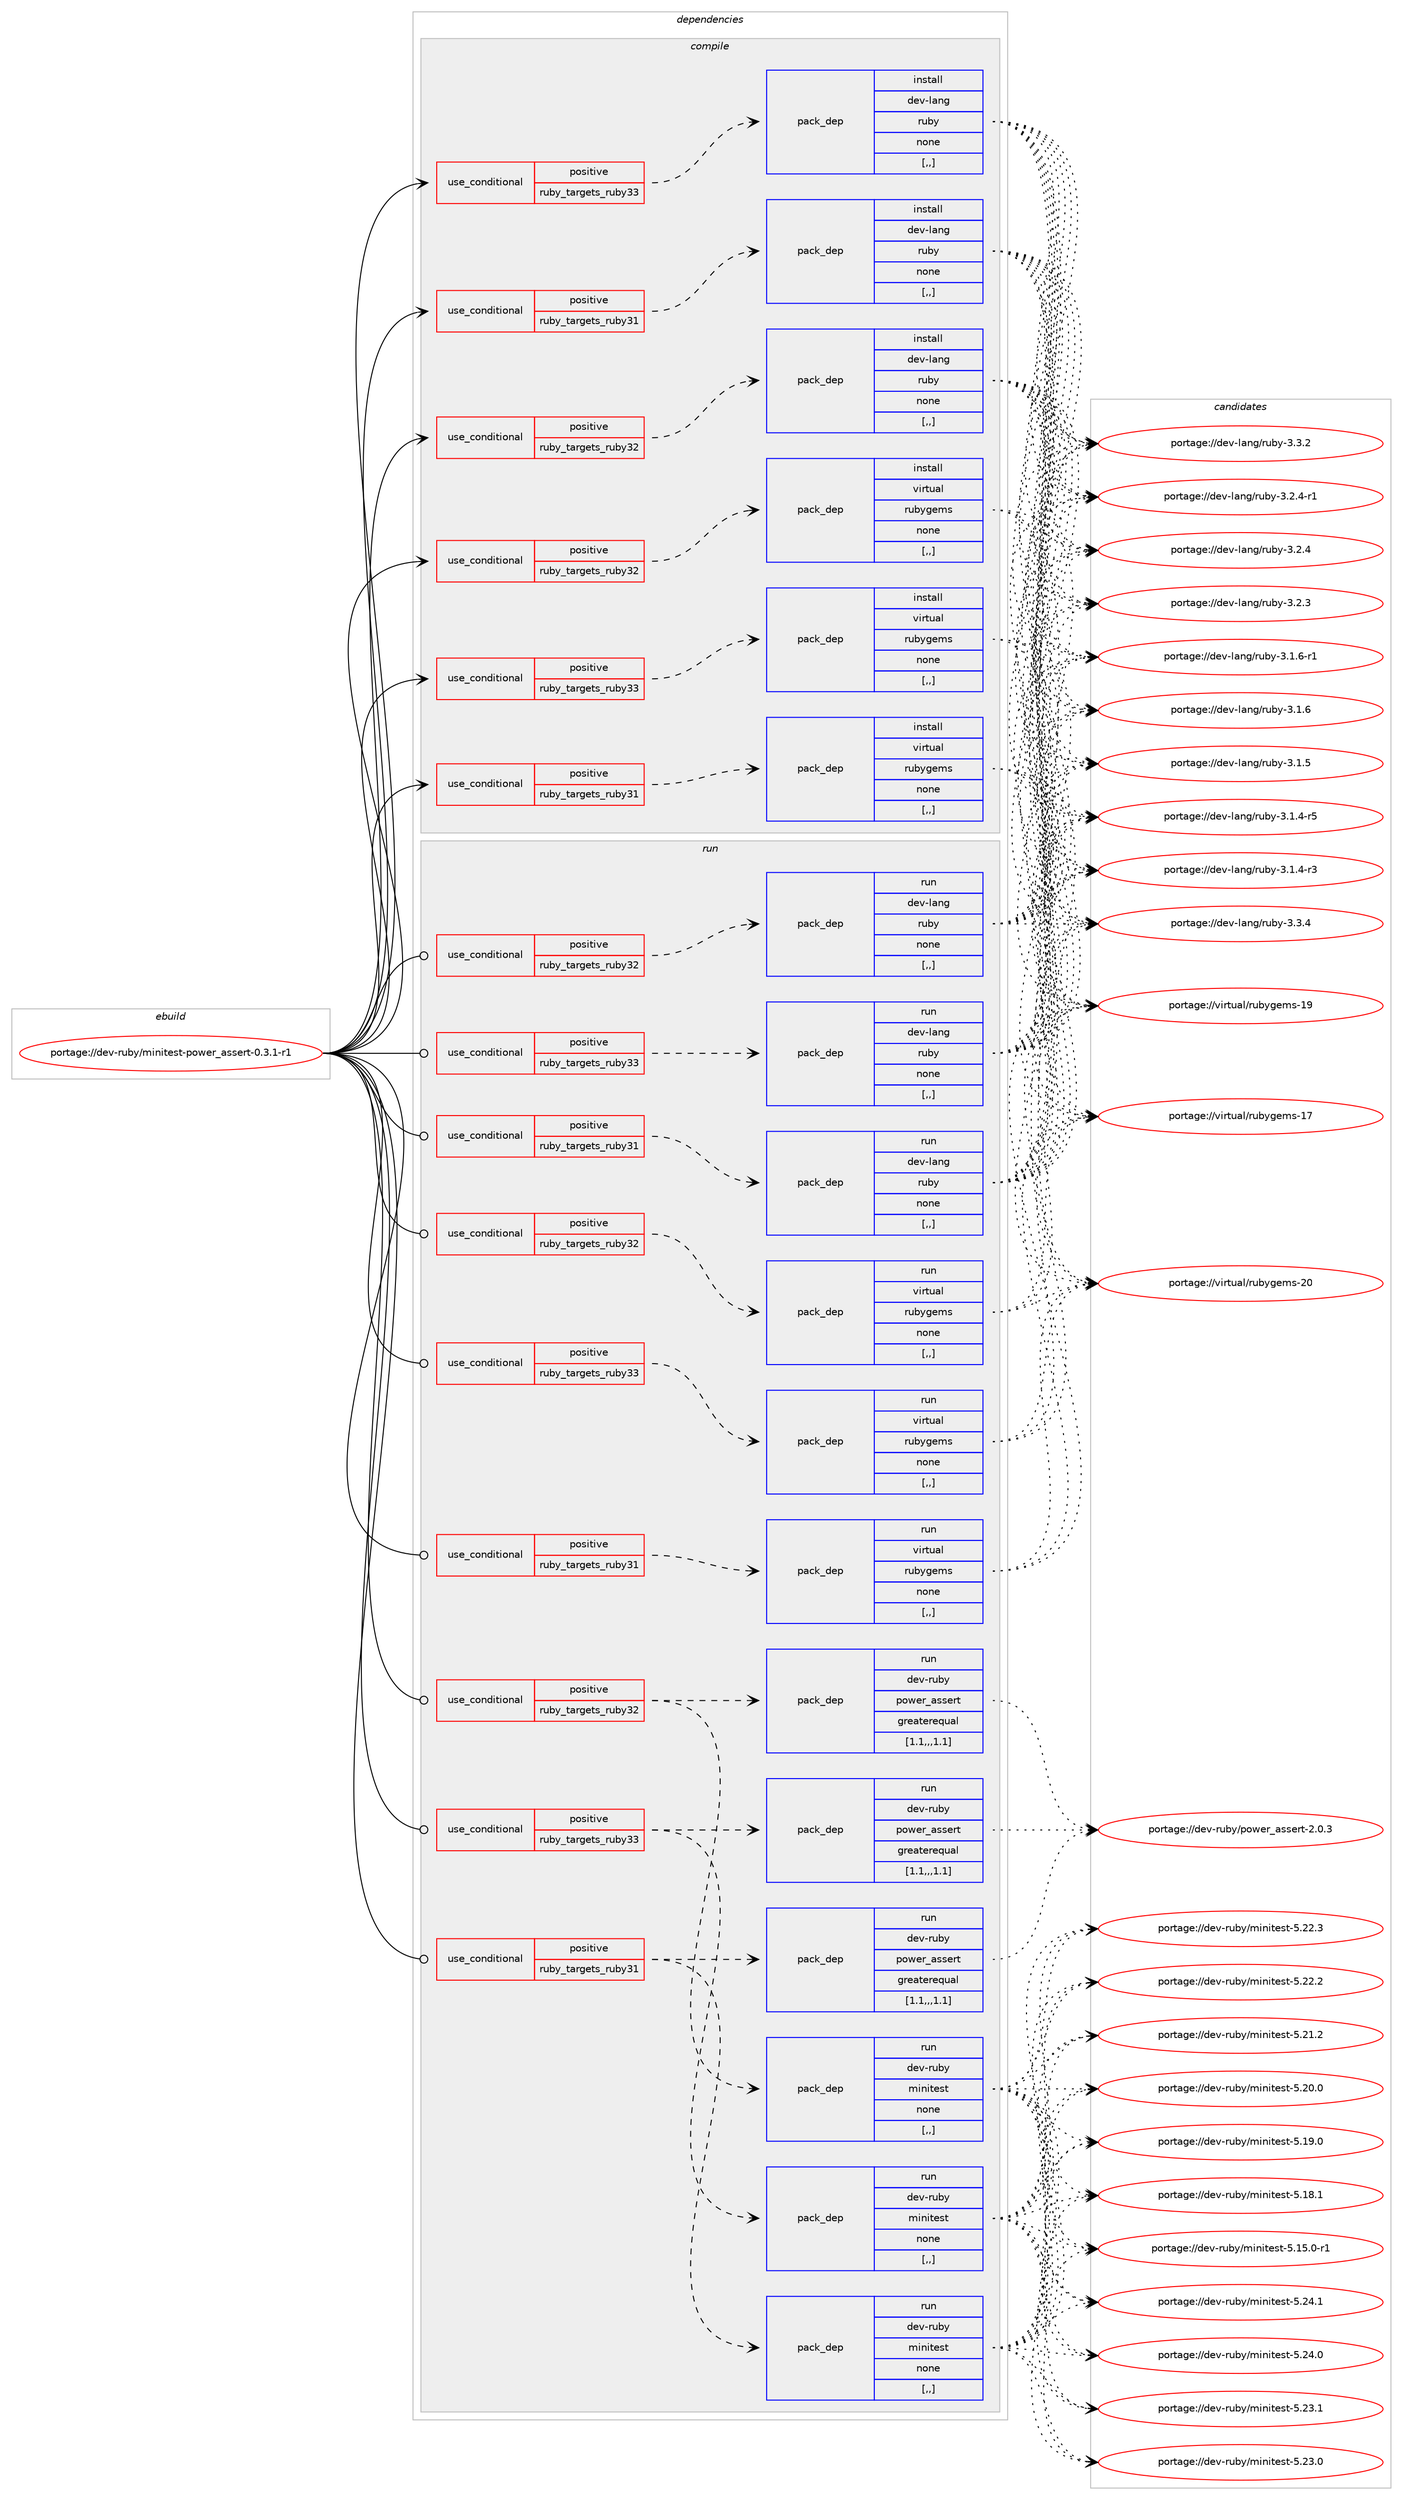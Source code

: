 digraph prolog {

# *************
# Graph options
# *************

newrank=true;
concentrate=true;
compound=true;
graph [rankdir=LR,fontname=Helvetica,fontsize=10,ranksep=1.5];#, ranksep=2.5, nodesep=0.2];
edge  [arrowhead=vee];
node  [fontname=Helvetica,fontsize=10];

# **********
# The ebuild
# **********

subgraph cluster_leftcol {
color=gray;
rank=same;
label=<<i>ebuild</i>>;
id [label="portage://dev-ruby/minitest-power_assert-0.3.1-r1", color=red, width=4, href="../dev-ruby/minitest-power_assert-0.3.1-r1.svg"];
}

# ****************
# The dependencies
# ****************

subgraph cluster_midcol {
color=gray;
label=<<i>dependencies</i>>;
subgraph cluster_compile {
fillcolor="#eeeeee";
style=filled;
label=<<i>compile</i>>;
subgraph cond50639 {
dependency189873 [label=<<TABLE BORDER="0" CELLBORDER="1" CELLSPACING="0" CELLPADDING="4"><TR><TD ROWSPAN="3" CELLPADDING="10">use_conditional</TD></TR><TR><TD>positive</TD></TR><TR><TD>ruby_targets_ruby31</TD></TR></TABLE>>, shape=none, color=red];
subgraph pack137905 {
dependency189874 [label=<<TABLE BORDER="0" CELLBORDER="1" CELLSPACING="0" CELLPADDING="4" WIDTH="220"><TR><TD ROWSPAN="6" CELLPADDING="30">pack_dep</TD></TR><TR><TD WIDTH="110">install</TD></TR><TR><TD>dev-lang</TD></TR><TR><TD>ruby</TD></TR><TR><TD>none</TD></TR><TR><TD>[,,]</TD></TR></TABLE>>, shape=none, color=blue];
}
dependency189873:e -> dependency189874:w [weight=20,style="dashed",arrowhead="vee"];
}
id:e -> dependency189873:w [weight=20,style="solid",arrowhead="vee"];
subgraph cond50640 {
dependency189875 [label=<<TABLE BORDER="0" CELLBORDER="1" CELLSPACING="0" CELLPADDING="4"><TR><TD ROWSPAN="3" CELLPADDING="10">use_conditional</TD></TR><TR><TD>positive</TD></TR><TR><TD>ruby_targets_ruby31</TD></TR></TABLE>>, shape=none, color=red];
subgraph pack137906 {
dependency189876 [label=<<TABLE BORDER="0" CELLBORDER="1" CELLSPACING="0" CELLPADDING="4" WIDTH="220"><TR><TD ROWSPAN="6" CELLPADDING="30">pack_dep</TD></TR><TR><TD WIDTH="110">install</TD></TR><TR><TD>virtual</TD></TR><TR><TD>rubygems</TD></TR><TR><TD>none</TD></TR><TR><TD>[,,]</TD></TR></TABLE>>, shape=none, color=blue];
}
dependency189875:e -> dependency189876:w [weight=20,style="dashed",arrowhead="vee"];
}
id:e -> dependency189875:w [weight=20,style="solid",arrowhead="vee"];
subgraph cond50641 {
dependency189877 [label=<<TABLE BORDER="0" CELLBORDER="1" CELLSPACING="0" CELLPADDING="4"><TR><TD ROWSPAN="3" CELLPADDING="10">use_conditional</TD></TR><TR><TD>positive</TD></TR><TR><TD>ruby_targets_ruby32</TD></TR></TABLE>>, shape=none, color=red];
subgraph pack137907 {
dependency189878 [label=<<TABLE BORDER="0" CELLBORDER="1" CELLSPACING="0" CELLPADDING="4" WIDTH="220"><TR><TD ROWSPAN="6" CELLPADDING="30">pack_dep</TD></TR><TR><TD WIDTH="110">install</TD></TR><TR><TD>dev-lang</TD></TR><TR><TD>ruby</TD></TR><TR><TD>none</TD></TR><TR><TD>[,,]</TD></TR></TABLE>>, shape=none, color=blue];
}
dependency189877:e -> dependency189878:w [weight=20,style="dashed",arrowhead="vee"];
}
id:e -> dependency189877:w [weight=20,style="solid",arrowhead="vee"];
subgraph cond50642 {
dependency189879 [label=<<TABLE BORDER="0" CELLBORDER="1" CELLSPACING="0" CELLPADDING="4"><TR><TD ROWSPAN="3" CELLPADDING="10">use_conditional</TD></TR><TR><TD>positive</TD></TR><TR><TD>ruby_targets_ruby32</TD></TR></TABLE>>, shape=none, color=red];
subgraph pack137908 {
dependency189880 [label=<<TABLE BORDER="0" CELLBORDER="1" CELLSPACING="0" CELLPADDING="4" WIDTH="220"><TR><TD ROWSPAN="6" CELLPADDING="30">pack_dep</TD></TR><TR><TD WIDTH="110">install</TD></TR><TR><TD>virtual</TD></TR><TR><TD>rubygems</TD></TR><TR><TD>none</TD></TR><TR><TD>[,,]</TD></TR></TABLE>>, shape=none, color=blue];
}
dependency189879:e -> dependency189880:w [weight=20,style="dashed",arrowhead="vee"];
}
id:e -> dependency189879:w [weight=20,style="solid",arrowhead="vee"];
subgraph cond50643 {
dependency189881 [label=<<TABLE BORDER="0" CELLBORDER="1" CELLSPACING="0" CELLPADDING="4"><TR><TD ROWSPAN="3" CELLPADDING="10">use_conditional</TD></TR><TR><TD>positive</TD></TR><TR><TD>ruby_targets_ruby33</TD></TR></TABLE>>, shape=none, color=red];
subgraph pack137909 {
dependency189882 [label=<<TABLE BORDER="0" CELLBORDER="1" CELLSPACING="0" CELLPADDING="4" WIDTH="220"><TR><TD ROWSPAN="6" CELLPADDING="30">pack_dep</TD></TR><TR><TD WIDTH="110">install</TD></TR><TR><TD>dev-lang</TD></TR><TR><TD>ruby</TD></TR><TR><TD>none</TD></TR><TR><TD>[,,]</TD></TR></TABLE>>, shape=none, color=blue];
}
dependency189881:e -> dependency189882:w [weight=20,style="dashed",arrowhead="vee"];
}
id:e -> dependency189881:w [weight=20,style="solid",arrowhead="vee"];
subgraph cond50644 {
dependency189883 [label=<<TABLE BORDER="0" CELLBORDER="1" CELLSPACING="0" CELLPADDING="4"><TR><TD ROWSPAN="3" CELLPADDING="10">use_conditional</TD></TR><TR><TD>positive</TD></TR><TR><TD>ruby_targets_ruby33</TD></TR></TABLE>>, shape=none, color=red];
subgraph pack137910 {
dependency189884 [label=<<TABLE BORDER="0" CELLBORDER="1" CELLSPACING="0" CELLPADDING="4" WIDTH="220"><TR><TD ROWSPAN="6" CELLPADDING="30">pack_dep</TD></TR><TR><TD WIDTH="110">install</TD></TR><TR><TD>virtual</TD></TR><TR><TD>rubygems</TD></TR><TR><TD>none</TD></TR><TR><TD>[,,]</TD></TR></TABLE>>, shape=none, color=blue];
}
dependency189883:e -> dependency189884:w [weight=20,style="dashed",arrowhead="vee"];
}
id:e -> dependency189883:w [weight=20,style="solid",arrowhead="vee"];
}
subgraph cluster_compileandrun {
fillcolor="#eeeeee";
style=filled;
label=<<i>compile and run</i>>;
}
subgraph cluster_run {
fillcolor="#eeeeee";
style=filled;
label=<<i>run</i>>;
subgraph cond50645 {
dependency189885 [label=<<TABLE BORDER="0" CELLBORDER="1" CELLSPACING="0" CELLPADDING="4"><TR><TD ROWSPAN="3" CELLPADDING="10">use_conditional</TD></TR><TR><TD>positive</TD></TR><TR><TD>ruby_targets_ruby31</TD></TR></TABLE>>, shape=none, color=red];
subgraph pack137911 {
dependency189886 [label=<<TABLE BORDER="0" CELLBORDER="1" CELLSPACING="0" CELLPADDING="4" WIDTH="220"><TR><TD ROWSPAN="6" CELLPADDING="30">pack_dep</TD></TR><TR><TD WIDTH="110">run</TD></TR><TR><TD>dev-lang</TD></TR><TR><TD>ruby</TD></TR><TR><TD>none</TD></TR><TR><TD>[,,]</TD></TR></TABLE>>, shape=none, color=blue];
}
dependency189885:e -> dependency189886:w [weight=20,style="dashed",arrowhead="vee"];
}
id:e -> dependency189885:w [weight=20,style="solid",arrowhead="odot"];
subgraph cond50646 {
dependency189887 [label=<<TABLE BORDER="0" CELLBORDER="1" CELLSPACING="0" CELLPADDING="4"><TR><TD ROWSPAN="3" CELLPADDING="10">use_conditional</TD></TR><TR><TD>positive</TD></TR><TR><TD>ruby_targets_ruby31</TD></TR></TABLE>>, shape=none, color=red];
subgraph pack137912 {
dependency189888 [label=<<TABLE BORDER="0" CELLBORDER="1" CELLSPACING="0" CELLPADDING="4" WIDTH="220"><TR><TD ROWSPAN="6" CELLPADDING="30">pack_dep</TD></TR><TR><TD WIDTH="110">run</TD></TR><TR><TD>dev-ruby</TD></TR><TR><TD>minitest</TD></TR><TR><TD>none</TD></TR><TR><TD>[,,]</TD></TR></TABLE>>, shape=none, color=blue];
}
dependency189887:e -> dependency189888:w [weight=20,style="dashed",arrowhead="vee"];
subgraph pack137913 {
dependency189889 [label=<<TABLE BORDER="0" CELLBORDER="1" CELLSPACING="0" CELLPADDING="4" WIDTH="220"><TR><TD ROWSPAN="6" CELLPADDING="30">pack_dep</TD></TR><TR><TD WIDTH="110">run</TD></TR><TR><TD>dev-ruby</TD></TR><TR><TD>power_assert</TD></TR><TR><TD>greaterequal</TD></TR><TR><TD>[1.1,,,1.1]</TD></TR></TABLE>>, shape=none, color=blue];
}
dependency189887:e -> dependency189889:w [weight=20,style="dashed",arrowhead="vee"];
}
id:e -> dependency189887:w [weight=20,style="solid",arrowhead="odot"];
subgraph cond50647 {
dependency189890 [label=<<TABLE BORDER="0" CELLBORDER="1" CELLSPACING="0" CELLPADDING="4"><TR><TD ROWSPAN="3" CELLPADDING="10">use_conditional</TD></TR><TR><TD>positive</TD></TR><TR><TD>ruby_targets_ruby31</TD></TR></TABLE>>, shape=none, color=red];
subgraph pack137914 {
dependency189891 [label=<<TABLE BORDER="0" CELLBORDER="1" CELLSPACING="0" CELLPADDING="4" WIDTH="220"><TR><TD ROWSPAN="6" CELLPADDING="30">pack_dep</TD></TR><TR><TD WIDTH="110">run</TD></TR><TR><TD>virtual</TD></TR><TR><TD>rubygems</TD></TR><TR><TD>none</TD></TR><TR><TD>[,,]</TD></TR></TABLE>>, shape=none, color=blue];
}
dependency189890:e -> dependency189891:w [weight=20,style="dashed",arrowhead="vee"];
}
id:e -> dependency189890:w [weight=20,style="solid",arrowhead="odot"];
subgraph cond50648 {
dependency189892 [label=<<TABLE BORDER="0" CELLBORDER="1" CELLSPACING="0" CELLPADDING="4"><TR><TD ROWSPAN="3" CELLPADDING="10">use_conditional</TD></TR><TR><TD>positive</TD></TR><TR><TD>ruby_targets_ruby32</TD></TR></TABLE>>, shape=none, color=red];
subgraph pack137915 {
dependency189893 [label=<<TABLE BORDER="0" CELLBORDER="1" CELLSPACING="0" CELLPADDING="4" WIDTH="220"><TR><TD ROWSPAN="6" CELLPADDING="30">pack_dep</TD></TR><TR><TD WIDTH="110">run</TD></TR><TR><TD>dev-lang</TD></TR><TR><TD>ruby</TD></TR><TR><TD>none</TD></TR><TR><TD>[,,]</TD></TR></TABLE>>, shape=none, color=blue];
}
dependency189892:e -> dependency189893:w [weight=20,style="dashed",arrowhead="vee"];
}
id:e -> dependency189892:w [weight=20,style="solid",arrowhead="odot"];
subgraph cond50649 {
dependency189894 [label=<<TABLE BORDER="0" CELLBORDER="1" CELLSPACING="0" CELLPADDING="4"><TR><TD ROWSPAN="3" CELLPADDING="10">use_conditional</TD></TR><TR><TD>positive</TD></TR><TR><TD>ruby_targets_ruby32</TD></TR></TABLE>>, shape=none, color=red];
subgraph pack137916 {
dependency189895 [label=<<TABLE BORDER="0" CELLBORDER="1" CELLSPACING="0" CELLPADDING="4" WIDTH="220"><TR><TD ROWSPAN="6" CELLPADDING="30">pack_dep</TD></TR><TR><TD WIDTH="110">run</TD></TR><TR><TD>dev-ruby</TD></TR><TR><TD>minitest</TD></TR><TR><TD>none</TD></TR><TR><TD>[,,]</TD></TR></TABLE>>, shape=none, color=blue];
}
dependency189894:e -> dependency189895:w [weight=20,style="dashed",arrowhead="vee"];
subgraph pack137917 {
dependency189896 [label=<<TABLE BORDER="0" CELLBORDER="1" CELLSPACING="0" CELLPADDING="4" WIDTH="220"><TR><TD ROWSPAN="6" CELLPADDING="30">pack_dep</TD></TR><TR><TD WIDTH="110">run</TD></TR><TR><TD>dev-ruby</TD></TR><TR><TD>power_assert</TD></TR><TR><TD>greaterequal</TD></TR><TR><TD>[1.1,,,1.1]</TD></TR></TABLE>>, shape=none, color=blue];
}
dependency189894:e -> dependency189896:w [weight=20,style="dashed",arrowhead="vee"];
}
id:e -> dependency189894:w [weight=20,style="solid",arrowhead="odot"];
subgraph cond50650 {
dependency189897 [label=<<TABLE BORDER="0" CELLBORDER="1" CELLSPACING="0" CELLPADDING="4"><TR><TD ROWSPAN="3" CELLPADDING="10">use_conditional</TD></TR><TR><TD>positive</TD></TR><TR><TD>ruby_targets_ruby32</TD></TR></TABLE>>, shape=none, color=red];
subgraph pack137918 {
dependency189898 [label=<<TABLE BORDER="0" CELLBORDER="1" CELLSPACING="0" CELLPADDING="4" WIDTH="220"><TR><TD ROWSPAN="6" CELLPADDING="30">pack_dep</TD></TR><TR><TD WIDTH="110">run</TD></TR><TR><TD>virtual</TD></TR><TR><TD>rubygems</TD></TR><TR><TD>none</TD></TR><TR><TD>[,,]</TD></TR></TABLE>>, shape=none, color=blue];
}
dependency189897:e -> dependency189898:w [weight=20,style="dashed",arrowhead="vee"];
}
id:e -> dependency189897:w [weight=20,style="solid",arrowhead="odot"];
subgraph cond50651 {
dependency189899 [label=<<TABLE BORDER="0" CELLBORDER="1" CELLSPACING="0" CELLPADDING="4"><TR><TD ROWSPAN="3" CELLPADDING="10">use_conditional</TD></TR><TR><TD>positive</TD></TR><TR><TD>ruby_targets_ruby33</TD></TR></TABLE>>, shape=none, color=red];
subgraph pack137919 {
dependency189900 [label=<<TABLE BORDER="0" CELLBORDER="1" CELLSPACING="0" CELLPADDING="4" WIDTH="220"><TR><TD ROWSPAN="6" CELLPADDING="30">pack_dep</TD></TR><TR><TD WIDTH="110">run</TD></TR><TR><TD>dev-lang</TD></TR><TR><TD>ruby</TD></TR><TR><TD>none</TD></TR><TR><TD>[,,]</TD></TR></TABLE>>, shape=none, color=blue];
}
dependency189899:e -> dependency189900:w [weight=20,style="dashed",arrowhead="vee"];
}
id:e -> dependency189899:w [weight=20,style="solid",arrowhead="odot"];
subgraph cond50652 {
dependency189901 [label=<<TABLE BORDER="0" CELLBORDER="1" CELLSPACING="0" CELLPADDING="4"><TR><TD ROWSPAN="3" CELLPADDING="10">use_conditional</TD></TR><TR><TD>positive</TD></TR><TR><TD>ruby_targets_ruby33</TD></TR></TABLE>>, shape=none, color=red];
subgraph pack137920 {
dependency189902 [label=<<TABLE BORDER="0" CELLBORDER="1" CELLSPACING="0" CELLPADDING="4" WIDTH="220"><TR><TD ROWSPAN="6" CELLPADDING="30">pack_dep</TD></TR><TR><TD WIDTH="110">run</TD></TR><TR><TD>dev-ruby</TD></TR><TR><TD>minitest</TD></TR><TR><TD>none</TD></TR><TR><TD>[,,]</TD></TR></TABLE>>, shape=none, color=blue];
}
dependency189901:e -> dependency189902:w [weight=20,style="dashed",arrowhead="vee"];
subgraph pack137921 {
dependency189903 [label=<<TABLE BORDER="0" CELLBORDER="1" CELLSPACING="0" CELLPADDING="4" WIDTH="220"><TR><TD ROWSPAN="6" CELLPADDING="30">pack_dep</TD></TR><TR><TD WIDTH="110">run</TD></TR><TR><TD>dev-ruby</TD></TR><TR><TD>power_assert</TD></TR><TR><TD>greaterequal</TD></TR><TR><TD>[1.1,,,1.1]</TD></TR></TABLE>>, shape=none, color=blue];
}
dependency189901:e -> dependency189903:w [weight=20,style="dashed",arrowhead="vee"];
}
id:e -> dependency189901:w [weight=20,style="solid",arrowhead="odot"];
subgraph cond50653 {
dependency189904 [label=<<TABLE BORDER="0" CELLBORDER="1" CELLSPACING="0" CELLPADDING="4"><TR><TD ROWSPAN="3" CELLPADDING="10">use_conditional</TD></TR><TR><TD>positive</TD></TR><TR><TD>ruby_targets_ruby33</TD></TR></TABLE>>, shape=none, color=red];
subgraph pack137922 {
dependency189905 [label=<<TABLE BORDER="0" CELLBORDER="1" CELLSPACING="0" CELLPADDING="4" WIDTH="220"><TR><TD ROWSPAN="6" CELLPADDING="30">pack_dep</TD></TR><TR><TD WIDTH="110">run</TD></TR><TR><TD>virtual</TD></TR><TR><TD>rubygems</TD></TR><TR><TD>none</TD></TR><TR><TD>[,,]</TD></TR></TABLE>>, shape=none, color=blue];
}
dependency189904:e -> dependency189905:w [weight=20,style="dashed",arrowhead="vee"];
}
id:e -> dependency189904:w [weight=20,style="solid",arrowhead="odot"];
}
}

# **************
# The candidates
# **************

subgraph cluster_choices {
rank=same;
color=gray;
label=<<i>candidates</i>>;

subgraph choice137905 {
color=black;
nodesep=1;
choice10010111845108971101034711411798121455146514652 [label="portage://dev-lang/ruby-3.3.4", color=red, width=4,href="../dev-lang/ruby-3.3.4.svg"];
choice10010111845108971101034711411798121455146514650 [label="portage://dev-lang/ruby-3.3.2", color=red, width=4,href="../dev-lang/ruby-3.3.2.svg"];
choice100101118451089711010347114117981214551465046524511449 [label="portage://dev-lang/ruby-3.2.4-r1", color=red, width=4,href="../dev-lang/ruby-3.2.4-r1.svg"];
choice10010111845108971101034711411798121455146504652 [label="portage://dev-lang/ruby-3.2.4", color=red, width=4,href="../dev-lang/ruby-3.2.4.svg"];
choice10010111845108971101034711411798121455146504651 [label="portage://dev-lang/ruby-3.2.3", color=red, width=4,href="../dev-lang/ruby-3.2.3.svg"];
choice100101118451089711010347114117981214551464946544511449 [label="portage://dev-lang/ruby-3.1.6-r1", color=red, width=4,href="../dev-lang/ruby-3.1.6-r1.svg"];
choice10010111845108971101034711411798121455146494654 [label="portage://dev-lang/ruby-3.1.6", color=red, width=4,href="../dev-lang/ruby-3.1.6.svg"];
choice10010111845108971101034711411798121455146494653 [label="portage://dev-lang/ruby-3.1.5", color=red, width=4,href="../dev-lang/ruby-3.1.5.svg"];
choice100101118451089711010347114117981214551464946524511453 [label="portage://dev-lang/ruby-3.1.4-r5", color=red, width=4,href="../dev-lang/ruby-3.1.4-r5.svg"];
choice100101118451089711010347114117981214551464946524511451 [label="portage://dev-lang/ruby-3.1.4-r3", color=red, width=4,href="../dev-lang/ruby-3.1.4-r3.svg"];
dependency189874:e -> choice10010111845108971101034711411798121455146514652:w [style=dotted,weight="100"];
dependency189874:e -> choice10010111845108971101034711411798121455146514650:w [style=dotted,weight="100"];
dependency189874:e -> choice100101118451089711010347114117981214551465046524511449:w [style=dotted,weight="100"];
dependency189874:e -> choice10010111845108971101034711411798121455146504652:w [style=dotted,weight="100"];
dependency189874:e -> choice10010111845108971101034711411798121455146504651:w [style=dotted,weight="100"];
dependency189874:e -> choice100101118451089711010347114117981214551464946544511449:w [style=dotted,weight="100"];
dependency189874:e -> choice10010111845108971101034711411798121455146494654:w [style=dotted,weight="100"];
dependency189874:e -> choice10010111845108971101034711411798121455146494653:w [style=dotted,weight="100"];
dependency189874:e -> choice100101118451089711010347114117981214551464946524511453:w [style=dotted,weight="100"];
dependency189874:e -> choice100101118451089711010347114117981214551464946524511451:w [style=dotted,weight="100"];
}
subgraph choice137906 {
color=black;
nodesep=1;
choice118105114116117971084711411798121103101109115455048 [label="portage://virtual/rubygems-20", color=red, width=4,href="../virtual/rubygems-20.svg"];
choice118105114116117971084711411798121103101109115454957 [label="portage://virtual/rubygems-19", color=red, width=4,href="../virtual/rubygems-19.svg"];
choice118105114116117971084711411798121103101109115454955 [label="portage://virtual/rubygems-17", color=red, width=4,href="../virtual/rubygems-17.svg"];
dependency189876:e -> choice118105114116117971084711411798121103101109115455048:w [style=dotted,weight="100"];
dependency189876:e -> choice118105114116117971084711411798121103101109115454957:w [style=dotted,weight="100"];
dependency189876:e -> choice118105114116117971084711411798121103101109115454955:w [style=dotted,weight="100"];
}
subgraph choice137907 {
color=black;
nodesep=1;
choice10010111845108971101034711411798121455146514652 [label="portage://dev-lang/ruby-3.3.4", color=red, width=4,href="../dev-lang/ruby-3.3.4.svg"];
choice10010111845108971101034711411798121455146514650 [label="portage://dev-lang/ruby-3.3.2", color=red, width=4,href="../dev-lang/ruby-3.3.2.svg"];
choice100101118451089711010347114117981214551465046524511449 [label="portage://dev-lang/ruby-3.2.4-r1", color=red, width=4,href="../dev-lang/ruby-3.2.4-r1.svg"];
choice10010111845108971101034711411798121455146504652 [label="portage://dev-lang/ruby-3.2.4", color=red, width=4,href="../dev-lang/ruby-3.2.4.svg"];
choice10010111845108971101034711411798121455146504651 [label="portage://dev-lang/ruby-3.2.3", color=red, width=4,href="../dev-lang/ruby-3.2.3.svg"];
choice100101118451089711010347114117981214551464946544511449 [label="portage://dev-lang/ruby-3.1.6-r1", color=red, width=4,href="../dev-lang/ruby-3.1.6-r1.svg"];
choice10010111845108971101034711411798121455146494654 [label="portage://dev-lang/ruby-3.1.6", color=red, width=4,href="../dev-lang/ruby-3.1.6.svg"];
choice10010111845108971101034711411798121455146494653 [label="portage://dev-lang/ruby-3.1.5", color=red, width=4,href="../dev-lang/ruby-3.1.5.svg"];
choice100101118451089711010347114117981214551464946524511453 [label="portage://dev-lang/ruby-3.1.4-r5", color=red, width=4,href="../dev-lang/ruby-3.1.4-r5.svg"];
choice100101118451089711010347114117981214551464946524511451 [label="portage://dev-lang/ruby-3.1.4-r3", color=red, width=4,href="../dev-lang/ruby-3.1.4-r3.svg"];
dependency189878:e -> choice10010111845108971101034711411798121455146514652:w [style=dotted,weight="100"];
dependency189878:e -> choice10010111845108971101034711411798121455146514650:w [style=dotted,weight="100"];
dependency189878:e -> choice100101118451089711010347114117981214551465046524511449:w [style=dotted,weight="100"];
dependency189878:e -> choice10010111845108971101034711411798121455146504652:w [style=dotted,weight="100"];
dependency189878:e -> choice10010111845108971101034711411798121455146504651:w [style=dotted,weight="100"];
dependency189878:e -> choice100101118451089711010347114117981214551464946544511449:w [style=dotted,weight="100"];
dependency189878:e -> choice10010111845108971101034711411798121455146494654:w [style=dotted,weight="100"];
dependency189878:e -> choice10010111845108971101034711411798121455146494653:w [style=dotted,weight="100"];
dependency189878:e -> choice100101118451089711010347114117981214551464946524511453:w [style=dotted,weight="100"];
dependency189878:e -> choice100101118451089711010347114117981214551464946524511451:w [style=dotted,weight="100"];
}
subgraph choice137908 {
color=black;
nodesep=1;
choice118105114116117971084711411798121103101109115455048 [label="portage://virtual/rubygems-20", color=red, width=4,href="../virtual/rubygems-20.svg"];
choice118105114116117971084711411798121103101109115454957 [label="portage://virtual/rubygems-19", color=red, width=4,href="../virtual/rubygems-19.svg"];
choice118105114116117971084711411798121103101109115454955 [label="portage://virtual/rubygems-17", color=red, width=4,href="../virtual/rubygems-17.svg"];
dependency189880:e -> choice118105114116117971084711411798121103101109115455048:w [style=dotted,weight="100"];
dependency189880:e -> choice118105114116117971084711411798121103101109115454957:w [style=dotted,weight="100"];
dependency189880:e -> choice118105114116117971084711411798121103101109115454955:w [style=dotted,weight="100"];
}
subgraph choice137909 {
color=black;
nodesep=1;
choice10010111845108971101034711411798121455146514652 [label="portage://dev-lang/ruby-3.3.4", color=red, width=4,href="../dev-lang/ruby-3.3.4.svg"];
choice10010111845108971101034711411798121455146514650 [label="portage://dev-lang/ruby-3.3.2", color=red, width=4,href="../dev-lang/ruby-3.3.2.svg"];
choice100101118451089711010347114117981214551465046524511449 [label="portage://dev-lang/ruby-3.2.4-r1", color=red, width=4,href="../dev-lang/ruby-3.2.4-r1.svg"];
choice10010111845108971101034711411798121455146504652 [label="portage://dev-lang/ruby-3.2.4", color=red, width=4,href="../dev-lang/ruby-3.2.4.svg"];
choice10010111845108971101034711411798121455146504651 [label="portage://dev-lang/ruby-3.2.3", color=red, width=4,href="../dev-lang/ruby-3.2.3.svg"];
choice100101118451089711010347114117981214551464946544511449 [label="portage://dev-lang/ruby-3.1.6-r1", color=red, width=4,href="../dev-lang/ruby-3.1.6-r1.svg"];
choice10010111845108971101034711411798121455146494654 [label="portage://dev-lang/ruby-3.1.6", color=red, width=4,href="../dev-lang/ruby-3.1.6.svg"];
choice10010111845108971101034711411798121455146494653 [label="portage://dev-lang/ruby-3.1.5", color=red, width=4,href="../dev-lang/ruby-3.1.5.svg"];
choice100101118451089711010347114117981214551464946524511453 [label="portage://dev-lang/ruby-3.1.4-r5", color=red, width=4,href="../dev-lang/ruby-3.1.4-r5.svg"];
choice100101118451089711010347114117981214551464946524511451 [label="portage://dev-lang/ruby-3.1.4-r3", color=red, width=4,href="../dev-lang/ruby-3.1.4-r3.svg"];
dependency189882:e -> choice10010111845108971101034711411798121455146514652:w [style=dotted,weight="100"];
dependency189882:e -> choice10010111845108971101034711411798121455146514650:w [style=dotted,weight="100"];
dependency189882:e -> choice100101118451089711010347114117981214551465046524511449:w [style=dotted,weight="100"];
dependency189882:e -> choice10010111845108971101034711411798121455146504652:w [style=dotted,weight="100"];
dependency189882:e -> choice10010111845108971101034711411798121455146504651:w [style=dotted,weight="100"];
dependency189882:e -> choice100101118451089711010347114117981214551464946544511449:w [style=dotted,weight="100"];
dependency189882:e -> choice10010111845108971101034711411798121455146494654:w [style=dotted,weight="100"];
dependency189882:e -> choice10010111845108971101034711411798121455146494653:w [style=dotted,weight="100"];
dependency189882:e -> choice100101118451089711010347114117981214551464946524511453:w [style=dotted,weight="100"];
dependency189882:e -> choice100101118451089711010347114117981214551464946524511451:w [style=dotted,weight="100"];
}
subgraph choice137910 {
color=black;
nodesep=1;
choice118105114116117971084711411798121103101109115455048 [label="portage://virtual/rubygems-20", color=red, width=4,href="../virtual/rubygems-20.svg"];
choice118105114116117971084711411798121103101109115454957 [label="portage://virtual/rubygems-19", color=red, width=4,href="../virtual/rubygems-19.svg"];
choice118105114116117971084711411798121103101109115454955 [label="portage://virtual/rubygems-17", color=red, width=4,href="../virtual/rubygems-17.svg"];
dependency189884:e -> choice118105114116117971084711411798121103101109115455048:w [style=dotted,weight="100"];
dependency189884:e -> choice118105114116117971084711411798121103101109115454957:w [style=dotted,weight="100"];
dependency189884:e -> choice118105114116117971084711411798121103101109115454955:w [style=dotted,weight="100"];
}
subgraph choice137911 {
color=black;
nodesep=1;
choice10010111845108971101034711411798121455146514652 [label="portage://dev-lang/ruby-3.3.4", color=red, width=4,href="../dev-lang/ruby-3.3.4.svg"];
choice10010111845108971101034711411798121455146514650 [label="portage://dev-lang/ruby-3.3.2", color=red, width=4,href="../dev-lang/ruby-3.3.2.svg"];
choice100101118451089711010347114117981214551465046524511449 [label="portage://dev-lang/ruby-3.2.4-r1", color=red, width=4,href="../dev-lang/ruby-3.2.4-r1.svg"];
choice10010111845108971101034711411798121455146504652 [label="portage://dev-lang/ruby-3.2.4", color=red, width=4,href="../dev-lang/ruby-3.2.4.svg"];
choice10010111845108971101034711411798121455146504651 [label="portage://dev-lang/ruby-3.2.3", color=red, width=4,href="../dev-lang/ruby-3.2.3.svg"];
choice100101118451089711010347114117981214551464946544511449 [label="portage://dev-lang/ruby-3.1.6-r1", color=red, width=4,href="../dev-lang/ruby-3.1.6-r1.svg"];
choice10010111845108971101034711411798121455146494654 [label="portage://dev-lang/ruby-3.1.6", color=red, width=4,href="../dev-lang/ruby-3.1.6.svg"];
choice10010111845108971101034711411798121455146494653 [label="portage://dev-lang/ruby-3.1.5", color=red, width=4,href="../dev-lang/ruby-3.1.5.svg"];
choice100101118451089711010347114117981214551464946524511453 [label="portage://dev-lang/ruby-3.1.4-r5", color=red, width=4,href="../dev-lang/ruby-3.1.4-r5.svg"];
choice100101118451089711010347114117981214551464946524511451 [label="portage://dev-lang/ruby-3.1.4-r3", color=red, width=4,href="../dev-lang/ruby-3.1.4-r3.svg"];
dependency189886:e -> choice10010111845108971101034711411798121455146514652:w [style=dotted,weight="100"];
dependency189886:e -> choice10010111845108971101034711411798121455146514650:w [style=dotted,weight="100"];
dependency189886:e -> choice100101118451089711010347114117981214551465046524511449:w [style=dotted,weight="100"];
dependency189886:e -> choice10010111845108971101034711411798121455146504652:w [style=dotted,weight="100"];
dependency189886:e -> choice10010111845108971101034711411798121455146504651:w [style=dotted,weight="100"];
dependency189886:e -> choice100101118451089711010347114117981214551464946544511449:w [style=dotted,weight="100"];
dependency189886:e -> choice10010111845108971101034711411798121455146494654:w [style=dotted,weight="100"];
dependency189886:e -> choice10010111845108971101034711411798121455146494653:w [style=dotted,weight="100"];
dependency189886:e -> choice100101118451089711010347114117981214551464946524511453:w [style=dotted,weight="100"];
dependency189886:e -> choice100101118451089711010347114117981214551464946524511451:w [style=dotted,weight="100"];
}
subgraph choice137912 {
color=black;
nodesep=1;
choice10010111845114117981214710910511010511610111511645534650524649 [label="portage://dev-ruby/minitest-5.24.1", color=red, width=4,href="../dev-ruby/minitest-5.24.1.svg"];
choice10010111845114117981214710910511010511610111511645534650524648 [label="portage://dev-ruby/minitest-5.24.0", color=red, width=4,href="../dev-ruby/minitest-5.24.0.svg"];
choice10010111845114117981214710910511010511610111511645534650514649 [label="portage://dev-ruby/minitest-5.23.1", color=red, width=4,href="../dev-ruby/minitest-5.23.1.svg"];
choice10010111845114117981214710910511010511610111511645534650514648 [label="portage://dev-ruby/minitest-5.23.0", color=red, width=4,href="../dev-ruby/minitest-5.23.0.svg"];
choice10010111845114117981214710910511010511610111511645534650504651 [label="portage://dev-ruby/minitest-5.22.3", color=red, width=4,href="../dev-ruby/minitest-5.22.3.svg"];
choice10010111845114117981214710910511010511610111511645534650504650 [label="portage://dev-ruby/minitest-5.22.2", color=red, width=4,href="../dev-ruby/minitest-5.22.2.svg"];
choice10010111845114117981214710910511010511610111511645534650494650 [label="portage://dev-ruby/minitest-5.21.2", color=red, width=4,href="../dev-ruby/minitest-5.21.2.svg"];
choice10010111845114117981214710910511010511610111511645534650484648 [label="portage://dev-ruby/minitest-5.20.0", color=red, width=4,href="../dev-ruby/minitest-5.20.0.svg"];
choice10010111845114117981214710910511010511610111511645534649574648 [label="portage://dev-ruby/minitest-5.19.0", color=red, width=4,href="../dev-ruby/minitest-5.19.0.svg"];
choice10010111845114117981214710910511010511610111511645534649564649 [label="portage://dev-ruby/minitest-5.18.1", color=red, width=4,href="../dev-ruby/minitest-5.18.1.svg"];
choice100101118451141179812147109105110105116101115116455346495346484511449 [label="portage://dev-ruby/minitest-5.15.0-r1", color=red, width=4,href="../dev-ruby/minitest-5.15.0-r1.svg"];
dependency189888:e -> choice10010111845114117981214710910511010511610111511645534650524649:w [style=dotted,weight="100"];
dependency189888:e -> choice10010111845114117981214710910511010511610111511645534650524648:w [style=dotted,weight="100"];
dependency189888:e -> choice10010111845114117981214710910511010511610111511645534650514649:w [style=dotted,weight="100"];
dependency189888:e -> choice10010111845114117981214710910511010511610111511645534650514648:w [style=dotted,weight="100"];
dependency189888:e -> choice10010111845114117981214710910511010511610111511645534650504651:w [style=dotted,weight="100"];
dependency189888:e -> choice10010111845114117981214710910511010511610111511645534650504650:w [style=dotted,weight="100"];
dependency189888:e -> choice10010111845114117981214710910511010511610111511645534650494650:w [style=dotted,weight="100"];
dependency189888:e -> choice10010111845114117981214710910511010511610111511645534650484648:w [style=dotted,weight="100"];
dependency189888:e -> choice10010111845114117981214710910511010511610111511645534649574648:w [style=dotted,weight="100"];
dependency189888:e -> choice10010111845114117981214710910511010511610111511645534649564649:w [style=dotted,weight="100"];
dependency189888:e -> choice100101118451141179812147109105110105116101115116455346495346484511449:w [style=dotted,weight="100"];
}
subgraph choice137913 {
color=black;
nodesep=1;
choice1001011184511411798121471121111191011149597115115101114116455046484651 [label="portage://dev-ruby/power_assert-2.0.3", color=red, width=4,href="../dev-ruby/power_assert-2.0.3.svg"];
dependency189889:e -> choice1001011184511411798121471121111191011149597115115101114116455046484651:w [style=dotted,weight="100"];
}
subgraph choice137914 {
color=black;
nodesep=1;
choice118105114116117971084711411798121103101109115455048 [label="portage://virtual/rubygems-20", color=red, width=4,href="../virtual/rubygems-20.svg"];
choice118105114116117971084711411798121103101109115454957 [label="portage://virtual/rubygems-19", color=red, width=4,href="../virtual/rubygems-19.svg"];
choice118105114116117971084711411798121103101109115454955 [label="portage://virtual/rubygems-17", color=red, width=4,href="../virtual/rubygems-17.svg"];
dependency189891:e -> choice118105114116117971084711411798121103101109115455048:w [style=dotted,weight="100"];
dependency189891:e -> choice118105114116117971084711411798121103101109115454957:w [style=dotted,weight="100"];
dependency189891:e -> choice118105114116117971084711411798121103101109115454955:w [style=dotted,weight="100"];
}
subgraph choice137915 {
color=black;
nodesep=1;
choice10010111845108971101034711411798121455146514652 [label="portage://dev-lang/ruby-3.3.4", color=red, width=4,href="../dev-lang/ruby-3.3.4.svg"];
choice10010111845108971101034711411798121455146514650 [label="portage://dev-lang/ruby-3.3.2", color=red, width=4,href="../dev-lang/ruby-3.3.2.svg"];
choice100101118451089711010347114117981214551465046524511449 [label="portage://dev-lang/ruby-3.2.4-r1", color=red, width=4,href="../dev-lang/ruby-3.2.4-r1.svg"];
choice10010111845108971101034711411798121455146504652 [label="portage://dev-lang/ruby-3.2.4", color=red, width=4,href="../dev-lang/ruby-3.2.4.svg"];
choice10010111845108971101034711411798121455146504651 [label="portage://dev-lang/ruby-3.2.3", color=red, width=4,href="../dev-lang/ruby-3.2.3.svg"];
choice100101118451089711010347114117981214551464946544511449 [label="portage://dev-lang/ruby-3.1.6-r1", color=red, width=4,href="../dev-lang/ruby-3.1.6-r1.svg"];
choice10010111845108971101034711411798121455146494654 [label="portage://dev-lang/ruby-3.1.6", color=red, width=4,href="../dev-lang/ruby-3.1.6.svg"];
choice10010111845108971101034711411798121455146494653 [label="portage://dev-lang/ruby-3.1.5", color=red, width=4,href="../dev-lang/ruby-3.1.5.svg"];
choice100101118451089711010347114117981214551464946524511453 [label="portage://dev-lang/ruby-3.1.4-r5", color=red, width=4,href="../dev-lang/ruby-3.1.4-r5.svg"];
choice100101118451089711010347114117981214551464946524511451 [label="portage://dev-lang/ruby-3.1.4-r3", color=red, width=4,href="../dev-lang/ruby-3.1.4-r3.svg"];
dependency189893:e -> choice10010111845108971101034711411798121455146514652:w [style=dotted,weight="100"];
dependency189893:e -> choice10010111845108971101034711411798121455146514650:w [style=dotted,weight="100"];
dependency189893:e -> choice100101118451089711010347114117981214551465046524511449:w [style=dotted,weight="100"];
dependency189893:e -> choice10010111845108971101034711411798121455146504652:w [style=dotted,weight="100"];
dependency189893:e -> choice10010111845108971101034711411798121455146504651:w [style=dotted,weight="100"];
dependency189893:e -> choice100101118451089711010347114117981214551464946544511449:w [style=dotted,weight="100"];
dependency189893:e -> choice10010111845108971101034711411798121455146494654:w [style=dotted,weight="100"];
dependency189893:e -> choice10010111845108971101034711411798121455146494653:w [style=dotted,weight="100"];
dependency189893:e -> choice100101118451089711010347114117981214551464946524511453:w [style=dotted,weight="100"];
dependency189893:e -> choice100101118451089711010347114117981214551464946524511451:w [style=dotted,weight="100"];
}
subgraph choice137916 {
color=black;
nodesep=1;
choice10010111845114117981214710910511010511610111511645534650524649 [label="portage://dev-ruby/minitest-5.24.1", color=red, width=4,href="../dev-ruby/minitest-5.24.1.svg"];
choice10010111845114117981214710910511010511610111511645534650524648 [label="portage://dev-ruby/minitest-5.24.0", color=red, width=4,href="../dev-ruby/minitest-5.24.0.svg"];
choice10010111845114117981214710910511010511610111511645534650514649 [label="portage://dev-ruby/minitest-5.23.1", color=red, width=4,href="../dev-ruby/minitest-5.23.1.svg"];
choice10010111845114117981214710910511010511610111511645534650514648 [label="portage://dev-ruby/minitest-5.23.0", color=red, width=4,href="../dev-ruby/minitest-5.23.0.svg"];
choice10010111845114117981214710910511010511610111511645534650504651 [label="portage://dev-ruby/minitest-5.22.3", color=red, width=4,href="../dev-ruby/minitest-5.22.3.svg"];
choice10010111845114117981214710910511010511610111511645534650504650 [label="portage://dev-ruby/minitest-5.22.2", color=red, width=4,href="../dev-ruby/minitest-5.22.2.svg"];
choice10010111845114117981214710910511010511610111511645534650494650 [label="portage://dev-ruby/minitest-5.21.2", color=red, width=4,href="../dev-ruby/minitest-5.21.2.svg"];
choice10010111845114117981214710910511010511610111511645534650484648 [label="portage://dev-ruby/minitest-5.20.0", color=red, width=4,href="../dev-ruby/minitest-5.20.0.svg"];
choice10010111845114117981214710910511010511610111511645534649574648 [label="portage://dev-ruby/minitest-5.19.0", color=red, width=4,href="../dev-ruby/minitest-5.19.0.svg"];
choice10010111845114117981214710910511010511610111511645534649564649 [label="portage://dev-ruby/minitest-5.18.1", color=red, width=4,href="../dev-ruby/minitest-5.18.1.svg"];
choice100101118451141179812147109105110105116101115116455346495346484511449 [label="portage://dev-ruby/minitest-5.15.0-r1", color=red, width=4,href="../dev-ruby/minitest-5.15.0-r1.svg"];
dependency189895:e -> choice10010111845114117981214710910511010511610111511645534650524649:w [style=dotted,weight="100"];
dependency189895:e -> choice10010111845114117981214710910511010511610111511645534650524648:w [style=dotted,weight="100"];
dependency189895:e -> choice10010111845114117981214710910511010511610111511645534650514649:w [style=dotted,weight="100"];
dependency189895:e -> choice10010111845114117981214710910511010511610111511645534650514648:w [style=dotted,weight="100"];
dependency189895:e -> choice10010111845114117981214710910511010511610111511645534650504651:w [style=dotted,weight="100"];
dependency189895:e -> choice10010111845114117981214710910511010511610111511645534650504650:w [style=dotted,weight="100"];
dependency189895:e -> choice10010111845114117981214710910511010511610111511645534650494650:w [style=dotted,weight="100"];
dependency189895:e -> choice10010111845114117981214710910511010511610111511645534650484648:w [style=dotted,weight="100"];
dependency189895:e -> choice10010111845114117981214710910511010511610111511645534649574648:w [style=dotted,weight="100"];
dependency189895:e -> choice10010111845114117981214710910511010511610111511645534649564649:w [style=dotted,weight="100"];
dependency189895:e -> choice100101118451141179812147109105110105116101115116455346495346484511449:w [style=dotted,weight="100"];
}
subgraph choice137917 {
color=black;
nodesep=1;
choice1001011184511411798121471121111191011149597115115101114116455046484651 [label="portage://dev-ruby/power_assert-2.0.3", color=red, width=4,href="../dev-ruby/power_assert-2.0.3.svg"];
dependency189896:e -> choice1001011184511411798121471121111191011149597115115101114116455046484651:w [style=dotted,weight="100"];
}
subgraph choice137918 {
color=black;
nodesep=1;
choice118105114116117971084711411798121103101109115455048 [label="portage://virtual/rubygems-20", color=red, width=4,href="../virtual/rubygems-20.svg"];
choice118105114116117971084711411798121103101109115454957 [label="portage://virtual/rubygems-19", color=red, width=4,href="../virtual/rubygems-19.svg"];
choice118105114116117971084711411798121103101109115454955 [label="portage://virtual/rubygems-17", color=red, width=4,href="../virtual/rubygems-17.svg"];
dependency189898:e -> choice118105114116117971084711411798121103101109115455048:w [style=dotted,weight="100"];
dependency189898:e -> choice118105114116117971084711411798121103101109115454957:w [style=dotted,weight="100"];
dependency189898:e -> choice118105114116117971084711411798121103101109115454955:w [style=dotted,weight="100"];
}
subgraph choice137919 {
color=black;
nodesep=1;
choice10010111845108971101034711411798121455146514652 [label="portage://dev-lang/ruby-3.3.4", color=red, width=4,href="../dev-lang/ruby-3.3.4.svg"];
choice10010111845108971101034711411798121455146514650 [label="portage://dev-lang/ruby-3.3.2", color=red, width=4,href="../dev-lang/ruby-3.3.2.svg"];
choice100101118451089711010347114117981214551465046524511449 [label="portage://dev-lang/ruby-3.2.4-r1", color=red, width=4,href="../dev-lang/ruby-3.2.4-r1.svg"];
choice10010111845108971101034711411798121455146504652 [label="portage://dev-lang/ruby-3.2.4", color=red, width=4,href="../dev-lang/ruby-3.2.4.svg"];
choice10010111845108971101034711411798121455146504651 [label="portage://dev-lang/ruby-3.2.3", color=red, width=4,href="../dev-lang/ruby-3.2.3.svg"];
choice100101118451089711010347114117981214551464946544511449 [label="portage://dev-lang/ruby-3.1.6-r1", color=red, width=4,href="../dev-lang/ruby-3.1.6-r1.svg"];
choice10010111845108971101034711411798121455146494654 [label="portage://dev-lang/ruby-3.1.6", color=red, width=4,href="../dev-lang/ruby-3.1.6.svg"];
choice10010111845108971101034711411798121455146494653 [label="portage://dev-lang/ruby-3.1.5", color=red, width=4,href="../dev-lang/ruby-3.1.5.svg"];
choice100101118451089711010347114117981214551464946524511453 [label="portage://dev-lang/ruby-3.1.4-r5", color=red, width=4,href="../dev-lang/ruby-3.1.4-r5.svg"];
choice100101118451089711010347114117981214551464946524511451 [label="portage://dev-lang/ruby-3.1.4-r3", color=red, width=4,href="../dev-lang/ruby-3.1.4-r3.svg"];
dependency189900:e -> choice10010111845108971101034711411798121455146514652:w [style=dotted,weight="100"];
dependency189900:e -> choice10010111845108971101034711411798121455146514650:w [style=dotted,weight="100"];
dependency189900:e -> choice100101118451089711010347114117981214551465046524511449:w [style=dotted,weight="100"];
dependency189900:e -> choice10010111845108971101034711411798121455146504652:w [style=dotted,weight="100"];
dependency189900:e -> choice10010111845108971101034711411798121455146504651:w [style=dotted,weight="100"];
dependency189900:e -> choice100101118451089711010347114117981214551464946544511449:w [style=dotted,weight="100"];
dependency189900:e -> choice10010111845108971101034711411798121455146494654:w [style=dotted,weight="100"];
dependency189900:e -> choice10010111845108971101034711411798121455146494653:w [style=dotted,weight="100"];
dependency189900:e -> choice100101118451089711010347114117981214551464946524511453:w [style=dotted,weight="100"];
dependency189900:e -> choice100101118451089711010347114117981214551464946524511451:w [style=dotted,weight="100"];
}
subgraph choice137920 {
color=black;
nodesep=1;
choice10010111845114117981214710910511010511610111511645534650524649 [label="portage://dev-ruby/minitest-5.24.1", color=red, width=4,href="../dev-ruby/minitest-5.24.1.svg"];
choice10010111845114117981214710910511010511610111511645534650524648 [label="portage://dev-ruby/minitest-5.24.0", color=red, width=4,href="../dev-ruby/minitest-5.24.0.svg"];
choice10010111845114117981214710910511010511610111511645534650514649 [label="portage://dev-ruby/minitest-5.23.1", color=red, width=4,href="../dev-ruby/minitest-5.23.1.svg"];
choice10010111845114117981214710910511010511610111511645534650514648 [label="portage://dev-ruby/minitest-5.23.0", color=red, width=4,href="../dev-ruby/minitest-5.23.0.svg"];
choice10010111845114117981214710910511010511610111511645534650504651 [label="portage://dev-ruby/minitest-5.22.3", color=red, width=4,href="../dev-ruby/minitest-5.22.3.svg"];
choice10010111845114117981214710910511010511610111511645534650504650 [label="portage://dev-ruby/minitest-5.22.2", color=red, width=4,href="../dev-ruby/minitest-5.22.2.svg"];
choice10010111845114117981214710910511010511610111511645534650494650 [label="portage://dev-ruby/minitest-5.21.2", color=red, width=4,href="../dev-ruby/minitest-5.21.2.svg"];
choice10010111845114117981214710910511010511610111511645534650484648 [label="portage://dev-ruby/minitest-5.20.0", color=red, width=4,href="../dev-ruby/minitest-5.20.0.svg"];
choice10010111845114117981214710910511010511610111511645534649574648 [label="portage://dev-ruby/minitest-5.19.0", color=red, width=4,href="../dev-ruby/minitest-5.19.0.svg"];
choice10010111845114117981214710910511010511610111511645534649564649 [label="portage://dev-ruby/minitest-5.18.1", color=red, width=4,href="../dev-ruby/minitest-5.18.1.svg"];
choice100101118451141179812147109105110105116101115116455346495346484511449 [label="portage://dev-ruby/minitest-5.15.0-r1", color=red, width=4,href="../dev-ruby/minitest-5.15.0-r1.svg"];
dependency189902:e -> choice10010111845114117981214710910511010511610111511645534650524649:w [style=dotted,weight="100"];
dependency189902:e -> choice10010111845114117981214710910511010511610111511645534650524648:w [style=dotted,weight="100"];
dependency189902:e -> choice10010111845114117981214710910511010511610111511645534650514649:w [style=dotted,weight="100"];
dependency189902:e -> choice10010111845114117981214710910511010511610111511645534650514648:w [style=dotted,weight="100"];
dependency189902:e -> choice10010111845114117981214710910511010511610111511645534650504651:w [style=dotted,weight="100"];
dependency189902:e -> choice10010111845114117981214710910511010511610111511645534650504650:w [style=dotted,weight="100"];
dependency189902:e -> choice10010111845114117981214710910511010511610111511645534650494650:w [style=dotted,weight="100"];
dependency189902:e -> choice10010111845114117981214710910511010511610111511645534650484648:w [style=dotted,weight="100"];
dependency189902:e -> choice10010111845114117981214710910511010511610111511645534649574648:w [style=dotted,weight="100"];
dependency189902:e -> choice10010111845114117981214710910511010511610111511645534649564649:w [style=dotted,weight="100"];
dependency189902:e -> choice100101118451141179812147109105110105116101115116455346495346484511449:w [style=dotted,weight="100"];
}
subgraph choice137921 {
color=black;
nodesep=1;
choice1001011184511411798121471121111191011149597115115101114116455046484651 [label="portage://dev-ruby/power_assert-2.0.3", color=red, width=4,href="../dev-ruby/power_assert-2.0.3.svg"];
dependency189903:e -> choice1001011184511411798121471121111191011149597115115101114116455046484651:w [style=dotted,weight="100"];
}
subgraph choice137922 {
color=black;
nodesep=1;
choice118105114116117971084711411798121103101109115455048 [label="portage://virtual/rubygems-20", color=red, width=4,href="../virtual/rubygems-20.svg"];
choice118105114116117971084711411798121103101109115454957 [label="portage://virtual/rubygems-19", color=red, width=4,href="../virtual/rubygems-19.svg"];
choice118105114116117971084711411798121103101109115454955 [label="portage://virtual/rubygems-17", color=red, width=4,href="../virtual/rubygems-17.svg"];
dependency189905:e -> choice118105114116117971084711411798121103101109115455048:w [style=dotted,weight="100"];
dependency189905:e -> choice118105114116117971084711411798121103101109115454957:w [style=dotted,weight="100"];
dependency189905:e -> choice118105114116117971084711411798121103101109115454955:w [style=dotted,weight="100"];
}
}

}
